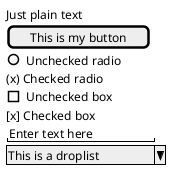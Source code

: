 @startuml

salt
{
Just plain text
[This is my button]
() Unchecked radio
(x) Checked radio
[] Unchecked box
[x] Checked box
"Enter text here   "
^This is a droplist^
}

@enduml


